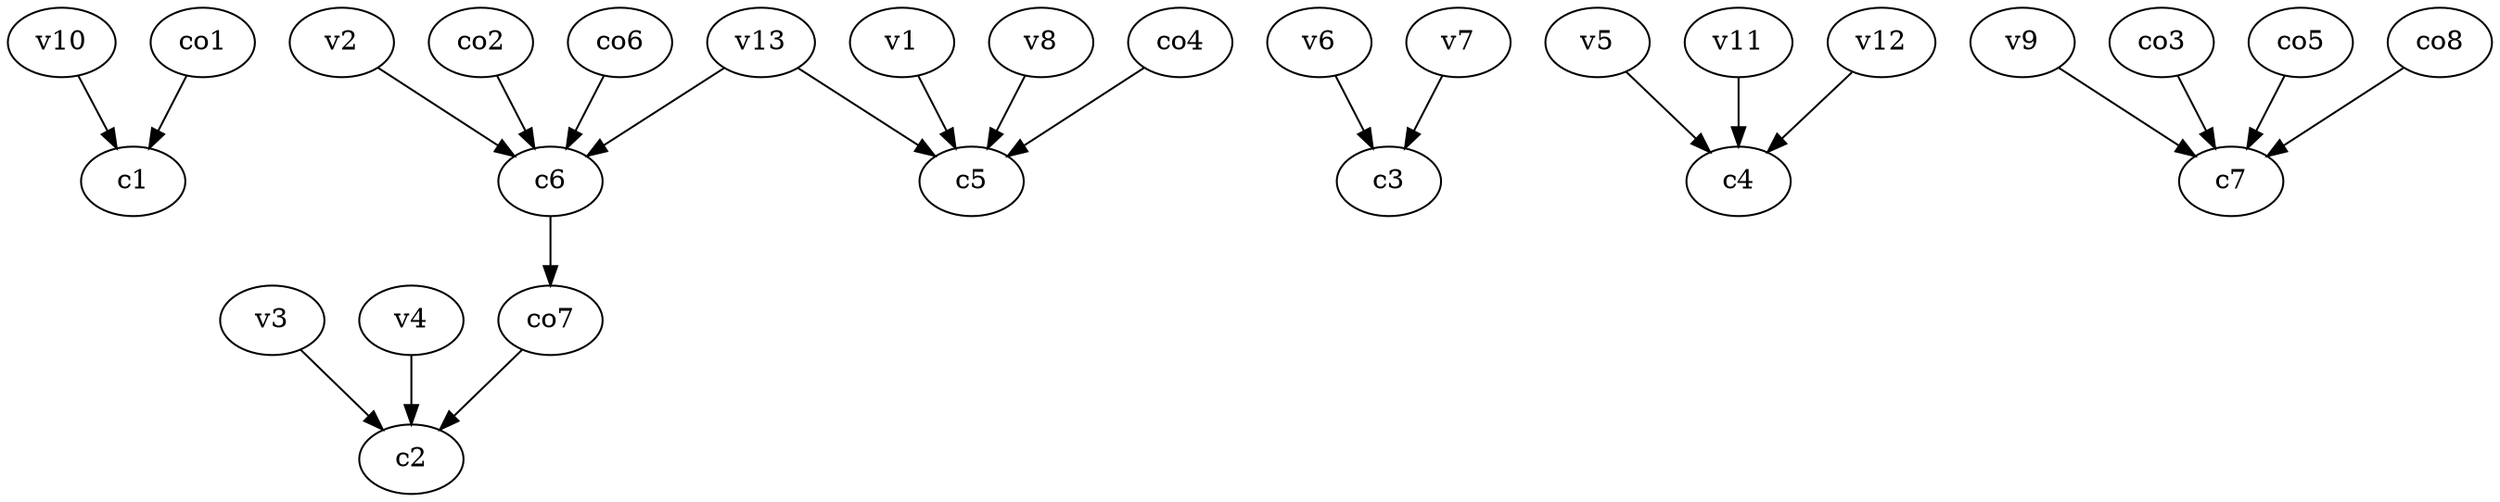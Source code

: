 strict digraph  {
c1;
c2;
c3;
c4;
c5;
c6;
c7;
v1;
v2;
v3;
v4;
v5;
v6;
v7;
v8;
v9;
v10;
v11;
v12;
v13;
co1;
co2;
co3;
co4;
co5;
co6;
co7;
co8;
c6 -> co7  [weight=1];
v1 -> c5  [weight=1];
v2 -> c6  [weight=1];
v3 -> c2  [weight=1];
v4 -> c2  [weight=1];
v5 -> c4  [weight=1];
v6 -> c3  [weight=1];
v7 -> c3  [weight=1];
v8 -> c5  [weight=1];
v9 -> c7  [weight=1];
v10 -> c1  [weight=1];
v11 -> c4  [weight=1];
v12 -> c4  [weight=1];
v13 -> c5  [weight=1];
v13 -> c6  [weight=1];
co1 -> c1  [weight=1];
co2 -> c6  [weight=1];
co3 -> c7  [weight=1];
co4 -> c5  [weight=1];
co5 -> c7  [weight=1];
co6 -> c6  [weight=1];
co7 -> c2  [weight=1];
co8 -> c7  [weight=1];
}
